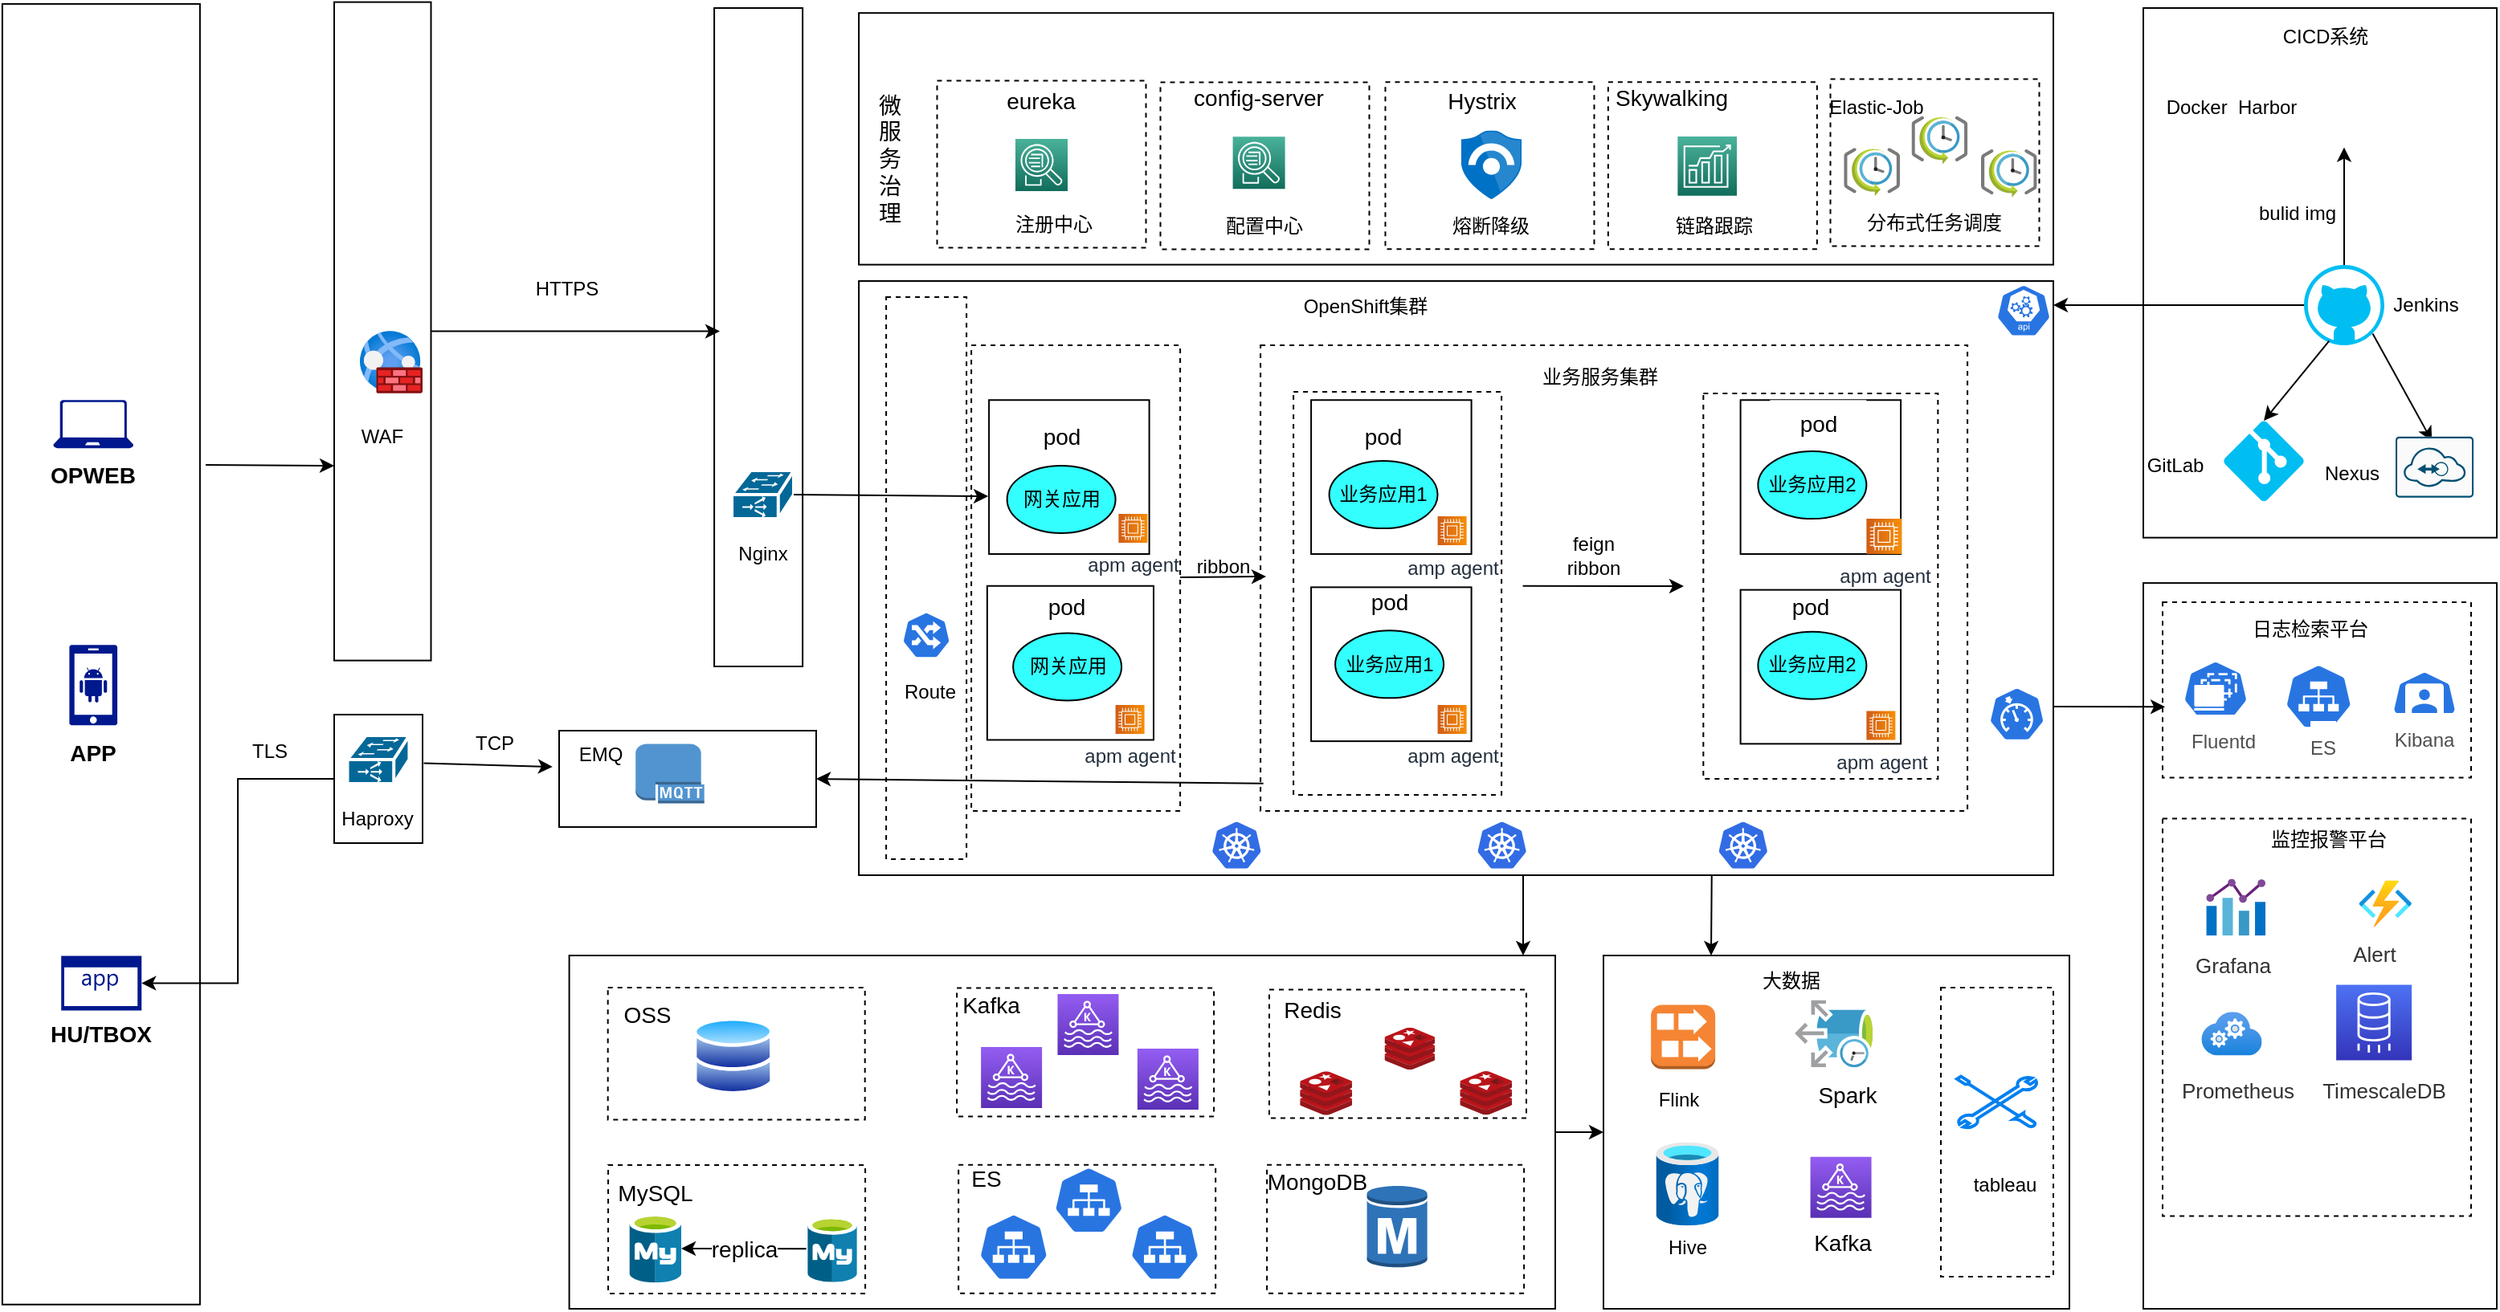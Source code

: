 <mxfile version="20.8.3" type="github">
  <diagram id="42q5yrAbg_uipcMJJwmL" name="Page-1">
    <mxGraphModel dx="2630" dy="-206" grid="1" gridSize="10" guides="1" tooltips="1" connect="1" arrows="1" fold="1" page="1" pageScale="1" pageWidth="1169" pageHeight="827" math="0" shadow="0">
      <root>
        <mxCell id="0" />
        <mxCell id="1" parent="0" />
        <mxCell id="u6FiNlCxBWFaTgEtle5j-144" value="" style="rounded=0;whiteSpace=wrap;html=1;" parent="1" vertex="1">
          <mxGeometry x="220" y="1470" width="290" height="220" as="geometry" />
        </mxCell>
        <mxCell id="Mn06M0ClU7nQXyB_iKfc-53" value="" style="rounded=0;whiteSpace=wrap;html=1;" parent="1" vertex="1">
          <mxGeometry x="-243.45" y="883.09" width="743.45" height="156.72" as="geometry" />
        </mxCell>
        <mxCell id="Mn06M0ClU7nQXyB_iKfc-51" value="" style="rounded=0;whiteSpace=wrap;html=1;dashed=1;" parent="1" vertex="1">
          <mxGeometry x="361.25" y="924.29" width="130" height="104" as="geometry" />
        </mxCell>
        <mxCell id="Mn06M0ClU7nQXyB_iKfc-49" value="" style="rounded=0;whiteSpace=wrap;html=1;dashed=1;" parent="1" vertex="1">
          <mxGeometry x="222.93" y="926.09" width="130" height="104" as="geometry" />
        </mxCell>
        <mxCell id="Mn06M0ClU7nQXyB_iKfc-48" value="" style="rounded=0;whiteSpace=wrap;html=1;dashed=1;" parent="1" vertex="1">
          <mxGeometry x="84.24" y="926.09" width="130" height="104" as="geometry" />
        </mxCell>
        <mxCell id="Mn06M0ClU7nQXyB_iKfc-47" value="" style="rounded=0;whiteSpace=wrap;html=1;dashed=1;" parent="1" vertex="1">
          <mxGeometry x="-194.75" y="925.19" width="130" height="104" as="geometry" />
        </mxCell>
        <mxCell id="Mn06M0ClU7nQXyB_iKfc-27" value="" style="rounded=0;whiteSpace=wrap;html=1;dashed=1;" parent="1" vertex="1">
          <mxGeometry x="430" y="1490" width="70" height="180" as="geometry" />
        </mxCell>
        <mxCell id="Mn06M0ClU7nQXyB_iKfc-23" value="" style="rounded=0;whiteSpace=wrap;html=1;" parent="1" vertex="1">
          <mxGeometry x="-430" y="1330" width="160" height="60" as="geometry" />
        </mxCell>
        <mxCell id="u6FiNlCxBWFaTgEtle5j-204" value="" style="rounded=0;whiteSpace=wrap;html=1;fillColor=#FFFFFF;" parent="1" vertex="1">
          <mxGeometry x="556" y="1238.06" width="220" height="451.94" as="geometry" />
        </mxCell>
        <mxCell id="u6FiNlCxBWFaTgEtle5j-233" value="" style="rounded=0;whiteSpace=wrap;html=1;shadow=0;dashed=1;fillColor=#FFFFFF;" parent="1" vertex="1">
          <mxGeometry x="568" y="1250" width="192" height="109.31" as="geometry" />
        </mxCell>
        <mxCell id="u6FiNlCxBWFaTgEtle5j-140" value="" style="rounded=0;whiteSpace=wrap;html=1;" parent="1" vertex="1">
          <mxGeometry x="-423.7" y="1470" width="613.7" height="220" as="geometry" />
        </mxCell>
        <mxCell id="u6FiNlCxBWFaTgEtle5j-33" value="" style="rounded=0;whiteSpace=wrap;html=1;fillColor=#FFFFFF;" parent="1" vertex="1">
          <mxGeometry x="-243.45" y="1050" width="743.45" height="370" as="geometry" />
        </mxCell>
        <mxCell id="u6FiNlCxBWFaTgEtle5j-97" value="" style="rounded=0;whiteSpace=wrap;html=1;dashed=1;" parent="1" vertex="1">
          <mxGeometry x="6.55" y="1090" width="440" height="290" as="geometry" />
        </mxCell>
        <mxCell id="MQpAyLM7WQvq7NCeplu3-220" value="" style="rounded=0;whiteSpace=wrap;html=1;fontSize=14;strokeColor=#000000;fillColor=#FFFFFF;dashed=1;" parent="1" vertex="1">
          <mxGeometry x="-399.46" y="1600.53" width="160" height="80" as="geometry" />
        </mxCell>
        <mxCell id="MQpAyLM7WQvq7NCeplu3-109" value="" style="rounded=0;whiteSpace=wrap;html=1;fontSize=14;strokeColor=#000000;fillColor=#FFFFFF;dashed=1;" parent="1" vertex="1">
          <mxGeometry x="11.99" y="1491.25" width="160" height="80" as="geometry" />
        </mxCell>
        <mxCell id="MQpAyLM7WQvq7NCeplu3-41" value="" style="rounded=0;whiteSpace=wrap;html=1;" parent="1" vertex="1">
          <mxGeometry x="-333.45" y="880" width="55" height="410" as="geometry" />
        </mxCell>
        <mxCell id="MQpAyLM7WQvq7NCeplu3-40" value="" style="rounded=0;whiteSpace=wrap;html=1;" parent="1" vertex="1">
          <mxGeometry x="-570" y="876.31" width="60.25" height="410" as="geometry" />
        </mxCell>
        <mxCell id="MQpAyLM7WQvq7NCeplu3-11" value="" style="rounded=0;whiteSpace=wrap;html=1;fillColor=#FFFFFF;rotation=90;strokeWidth=1;" parent="1" vertex="1">
          <mxGeometry x="-1120" y="1220.9" width="809.9" height="123" as="geometry" />
        </mxCell>
        <mxCell id="MQpAyLM7WQvq7NCeplu3-6" value="" style="sketch=0;aspect=fixed;pointerEvents=1;shadow=0;dashed=0;html=1;strokeColor=none;labelPosition=center;verticalLabelPosition=bottom;verticalAlign=top;align=center;fillColor=#00188D;shape=mxgraph.mscae.enterprise.android_phone" parent="1" vertex="1">
          <mxGeometry x="-734.89" y="1276.63" width="30" height="50" as="geometry" />
        </mxCell>
        <mxCell id="MQpAyLM7WQvq7NCeplu3-7" value="" style="sketch=0;aspect=fixed;pointerEvents=1;shadow=0;dashed=0;html=1;strokeColor=none;labelPosition=center;verticalLabelPosition=bottom;verticalAlign=top;align=center;fillColor=#00188D;shape=mxgraph.mscae.enterprise.application" parent="1" vertex="1">
          <mxGeometry x="-739.89" y="1470.2" width="50" height="34" as="geometry" />
        </mxCell>
        <mxCell id="MQpAyLM7WQvq7NCeplu3-9" value="" style="sketch=0;aspect=fixed;pointerEvents=1;shadow=0;dashed=0;html=1;strokeColor=none;labelPosition=center;verticalLabelPosition=bottom;verticalAlign=top;align=center;fillColor=#00188D;shape=mxgraph.azure.laptop" parent="1" vertex="1">
          <mxGeometry x="-744.89" y="1124.12" width="50" height="30" as="geometry" />
        </mxCell>
        <mxCell id="MQpAyLM7WQvq7NCeplu3-12" value="" style="sketch=0;aspect=fixed;html=1;points=[];align=center;image;fontSize=12;image=img/lib/mscae/Azure_Database_for_MySQL_servers.svg;" parent="1" vertex="1">
          <mxGeometry x="-386.26" y="1631.21" width="32.3" height="42.5" as="geometry" />
        </mxCell>
        <mxCell id="MQpAyLM7WQvq7NCeplu3-31" value="Nginx" style="text;html=1;strokeColor=none;fillColor=none;align=center;verticalAlign=middle;whiteSpace=wrap;rounded=0;" parent="1" vertex="1">
          <mxGeometry x="-333.23" y="1204.68" width="60" height="30" as="geometry" />
        </mxCell>
        <mxCell id="MQpAyLM7WQvq7NCeplu3-36" value="" style="aspect=fixed;html=1;points=[];align=center;image;fontSize=12;image=img/lib/azure2/networking/Web_Application_Firewall_Policies_WAF.svg;" parent="1" vertex="1">
          <mxGeometry x="-554" y="1081.0" width="39" height="39" as="geometry" />
        </mxCell>
        <mxCell id="MQpAyLM7WQvq7NCeplu3-37" value="" style="shape=mxgraph.cisco.misc.ios_slb;html=1;pointerEvents=1;dashed=0;fillColor=#036897;strokeColor=#ffffff;strokeWidth=2;verticalLabelPosition=bottom;verticalAlign=top;align=center;outlineConnect=0;" parent="1" vertex="1">
          <mxGeometry x="-322.45" y="1168.06" width="38.45" height="30" as="geometry" />
        </mxCell>
        <mxCell id="MQpAyLM7WQvq7NCeplu3-38" value="WAF" style="text;html=1;strokeColor=none;fillColor=none;align=center;verticalAlign=middle;whiteSpace=wrap;rounded=0;" parent="1" vertex="1">
          <mxGeometry x="-570" y="1132.06" width="60" height="30" as="geometry" />
        </mxCell>
        <mxCell id="MQpAyLM7WQvq7NCeplu3-62" value="" style="sketch=0;aspect=fixed;html=1;points=[];align=center;image;fontSize=12;image=img/lib/mscae/Azure_Database_for_MySQL_servers.svg;" parent="1" vertex="1">
          <mxGeometry x="-275.38" y="1632.84" width="30.78" height="40.5" as="geometry" />
        </mxCell>
        <mxCell id="MQpAyLM7WQvq7NCeplu3-91" value="Hystrix" style="text;html=1;strokeColor=none;fillColor=none;align=center;verticalAlign=middle;whiteSpace=wrap;rounded=0;fontSize=14;" parent="1" vertex="1">
          <mxGeometry x="115.79" y="933.01" width="56.5" height="10" as="geometry" />
        </mxCell>
        <mxCell id="MQpAyLM7WQvq7NCeplu3-92" value="" style="sketch=0;aspect=fixed;html=1;points=[];align=center;image;fontSize=12;image=img/lib/mscae/Azure_Sentinel.svg;strokeColor=#33FFFF;fillColor=#97D077;flipV=0;flipH=1;" parent="1" vertex="1">
          <mxGeometry x="131.39" y="956.29" width="37.73" height="42.87" as="geometry" />
        </mxCell>
        <mxCell id="MQpAyLM7WQvq7NCeplu3-111" value="" style="endArrow=classic;html=1;rounded=0;fontSize=14;exitX=-0.026;exitY=0.49;exitDx=0;exitDy=0;exitPerimeter=0;" parent="1" source="MQpAyLM7WQvq7NCeplu3-62" target="MQpAyLM7WQvq7NCeplu3-12" edge="1">
          <mxGeometry width="50" height="50" relative="1" as="geometry">
            <mxPoint x="-295.22" y="1851.34" as="sourcePoint" />
            <mxPoint x="-245.22" y="1801.34" as="targetPoint" />
          </mxGeometry>
        </mxCell>
        <mxCell id="MQpAyLM7WQvq7NCeplu3-162" value="replica" style="edgeLabel;html=1;align=center;verticalAlign=middle;resizable=0;points=[];fontSize=14;" parent="MQpAyLM7WQvq7NCeplu3-111" vertex="1" connectable="0">
          <mxGeometry x="-0.389" y="-2" relative="1" as="geometry">
            <mxPoint x="-15" y="2" as="offset" />
          </mxGeometry>
        </mxCell>
        <mxCell id="MQpAyLM7WQvq7NCeplu3-163" value="Redis" style="text;html=1;strokeColor=none;fillColor=none;align=center;verticalAlign=middle;whiteSpace=wrap;rounded=0;fontSize=14;" parent="1" vertex="1">
          <mxGeometry x="9.12" y="1489.18" width="60" height="30" as="geometry" />
        </mxCell>
        <mxCell id="MQpAyLM7WQvq7NCeplu3-166" value="&lt;b&gt;HU/TBOX&lt;/b&gt;" style="text;html=1;strokeColor=none;fillColor=none;align=center;verticalAlign=middle;whiteSpace=wrap;rounded=0;fontSize=14;" parent="1" vertex="1">
          <mxGeometry x="-745.06" y="1504.2" width="60" height="30" as="geometry" />
        </mxCell>
        <mxCell id="MQpAyLM7WQvq7NCeplu3-172" value="eureka" style="text;html=1;strokeColor=none;fillColor=none;align=center;verticalAlign=middle;whiteSpace=wrap;rounded=0;fontSize=14;" parent="1" vertex="1">
          <mxGeometry x="-159.75" y="923.01" width="60" height="30" as="geometry" />
        </mxCell>
        <mxCell id="MQpAyLM7WQvq7NCeplu3-174" value="" style="sketch=0;points=[[0,0,0],[0.25,0,0],[0.5,0,0],[0.75,0,0],[1,0,0],[0,1,0],[0.25,1,0],[0.5,1,0],[0.75,1,0],[1,1,0],[0,0.25,0],[0,0.5,0],[0,0.75,0],[1,0.25,0],[1,0.5,0],[1,0.75,0]];outlineConnect=0;fontColor=#232F3E;gradientColor=#4AB29A;gradientDirection=north;fillColor=#116D5B;strokeColor=#ffffff;dashed=0;verticalLabelPosition=bottom;verticalAlign=top;align=center;html=1;fontSize=12;fontStyle=0;aspect=fixed;shape=mxgraph.aws4.resourceIcon;resIcon=mxgraph.aws4.forecast;" parent="1" vertex="1">
          <mxGeometry x="266.18" y="960.04" width="36.83" height="36.83" as="geometry" />
        </mxCell>
        <mxCell id="MQpAyLM7WQvq7NCeplu3-183" style="edgeStyle=none;rounded=0;orthogonalLoop=1;jettySize=auto;html=1;exitX=0.5;exitY=0;exitDx=0;exitDy=0;exitPerimeter=0;fontSize=14;" parent="1" source="MQpAyLM7WQvq7NCeplu3-37" target="MQpAyLM7WQvq7NCeplu3-37" edge="1">
          <mxGeometry relative="1" as="geometry" />
        </mxCell>
        <mxCell id="MQpAyLM7WQvq7NCeplu3-206" value="Skywalking" style="text;html=1;align=center;verticalAlign=middle;whiteSpace=wrap;rounded=0;fontSize=14;" parent="1" vertex="1">
          <mxGeometry x="233.68" y="931.1" width="56.5" height="10" as="geometry" />
        </mxCell>
        <mxCell id="MQpAyLM7WQvq7NCeplu3-209" value="" style="outlineConnect=0;dashed=0;verticalLabelPosition=bottom;verticalAlign=top;align=center;html=1;shape=mxgraph.aws3.mqtt_protocol;fillColor=#5294CF;gradientColor=none;fontSize=14;strokeColor=#33FFFF;" parent="1" vertex="1">
          <mxGeometry x="-382.4" y="1338.19" width="42.75" height="37" as="geometry" />
        </mxCell>
        <mxCell id="MQpAyLM7WQvq7NCeplu3-210" value="" style="sketch=0;aspect=fixed;html=1;points=[];align=center;image;fontSize=12;image=img/lib/mscae/Cache_Redis_Product.svg;" parent="1" vertex="1">
          <mxGeometry x="31.12" y="1542.13" width="32.44" height="27.25" as="geometry" />
        </mxCell>
        <mxCell id="MQpAyLM7WQvq7NCeplu3-211" value="" style="sketch=0;points=[[0,0,0],[0.25,0,0],[0.5,0,0],[0.75,0,0],[1,0,0],[0,1,0],[0.25,1,0],[0.5,1,0],[0.75,1,0],[1,1,0],[0,0.25,0],[0,0.5,0],[0,0.75,0],[1,0.25,0],[1,0.5,0],[1,0.75,0]];outlineConnect=0;fontColor=#232F3E;gradientColor=#4AB29A;gradientDirection=north;fillColor=#116D5B;strokeColor=#ffffff;dashed=0;verticalLabelPosition=bottom;verticalAlign=top;align=center;html=1;fontSize=12;fontStyle=0;aspect=fixed;shape=mxgraph.aws4.resourceIcon;resIcon=mxgraph.aws4.application_discovery_service;" parent="1" vertex="1">
          <mxGeometry x="-146.0" y="961.47" width="32.5" height="32.5" as="geometry" />
        </mxCell>
        <mxCell id="u6FiNlCxBWFaTgEtle5j-21" value="feign&lt;br&gt;ribbon" style="text;html=1;strokeColor=none;fillColor=none;align=center;verticalAlign=middle;whiteSpace=wrap;rounded=0;" parent="1" vertex="1">
          <mxGeometry x="184.29" y="1205.75" width="60" height="30" as="geometry" />
        </mxCell>
        <mxCell id="u6FiNlCxBWFaTgEtle5j-24" value="" style="rounded=0;whiteSpace=wrap;html=1;dashed=1;" parent="1" vertex="1">
          <mxGeometry x="-173.45" y="1090" width="130" height="290" as="geometry" />
        </mxCell>
        <mxCell id="u6FiNlCxBWFaTgEtle5j-29" value="" style="rounded=0;whiteSpace=wrap;html=1;strokeColor=#000000;fillColor=#FFFFFF;" parent="1" vertex="1">
          <mxGeometry x="-163.57" y="1239.87" width="103.57" height="95.88" as="geometry" />
        </mxCell>
        <mxCell id="u6FiNlCxBWFaTgEtle5j-30" value="网关应用" style="ellipse;whiteSpace=wrap;html=1;fillColor=#33FFFF;" parent="1" vertex="1">
          <mxGeometry x="-147.45" y="1269.25" width="67.5" height="42" as="geometry" />
        </mxCell>
        <mxCell id="u6FiNlCxBWFaTgEtle5j-31" value="&lt;font style=&quot;font-size: 14px&quot;&gt;pod&lt;/font&gt;" style="text;html=1;strokeColor=none;fillColor=none;align=center;verticalAlign=middle;whiteSpace=wrap;rounded=0;" parent="1" vertex="1">
          <mxGeometry x="-143.7" y="1238" width="60" height="30" as="geometry" />
        </mxCell>
        <mxCell id="u6FiNlCxBWFaTgEtle5j-32" value="apm agent" style="sketch=0;points=[[0,0,0],[0.25,0,0],[0.5,0,0],[0.75,0,0],[1,0,0],[0,1,0],[0.25,1,0],[0.5,1,0],[0.75,1,0],[1,1,0],[0,0.25,0],[0,0.5,0],[0,0.75,0],[1,0.25,0],[1,0.5,0],[1,0.75,0]];outlineConnect=0;fontColor=#232F3E;gradientColor=#F78E04;gradientDirection=north;fillColor=#D05C17;strokeColor=#ffffff;dashed=0;verticalLabelPosition=bottom;verticalAlign=top;align=center;html=1;fontSize=12;fontStyle=0;aspect=fixed;shape=mxgraph.aws4.resourceIcon;resIcon=mxgraph.aws4.compute;direction=south;" parent="1" vertex="1">
          <mxGeometry x="-83.7" y="1314.06" width="18" height="18" as="geometry" />
        </mxCell>
        <mxCell id="u6FiNlCxBWFaTgEtle5j-34" value="" style="rounded=0;whiteSpace=wrap;html=1;strokeColor=#000000;fillColor=#FFFFFF;" parent="1" vertex="1">
          <mxGeometry x="-162.45" y="1124.12" width="99.75" height="95.88" as="geometry" />
        </mxCell>
        <mxCell id="u6FiNlCxBWFaTgEtle5j-35" value="网关应用" style="ellipse;whiteSpace=wrap;html=1;fillColor=#33FFFF;" parent="1" vertex="1">
          <mxGeometry x="-151.2" y="1165" width="67.5" height="42" as="geometry" />
        </mxCell>
        <mxCell id="u6FiNlCxBWFaTgEtle5j-36" value="&lt;font style=&quot;font-size: 14px&quot;&gt;pod&lt;/font&gt;" style="text;html=1;strokeColor=none;fillColor=none;align=center;verticalAlign=middle;whiteSpace=wrap;rounded=0;" parent="1" vertex="1">
          <mxGeometry x="-147.45" y="1132.06" width="60" height="30" as="geometry" />
        </mxCell>
        <mxCell id="u6FiNlCxBWFaTgEtle5j-37" value="" style="rounded=0;whiteSpace=wrap;html=1;dashed=1;" parent="1" vertex="1">
          <mxGeometry x="27.05" y="1119.06" width="129.5" height="250.94" as="geometry" />
        </mxCell>
        <mxCell id="u6FiNlCxBWFaTgEtle5j-38" value="" style="rounded=0;whiteSpace=wrap;html=1;strokeColor=#000000;fillColor=#FFFFFF;" parent="1" vertex="1">
          <mxGeometry x="38.05" y="1240.68" width="99.75" height="95.88" as="geometry" />
        </mxCell>
        <mxCell id="u6FiNlCxBWFaTgEtle5j-39" value="业务应用1" style="ellipse;whiteSpace=wrap;html=1;fillColor=#33FFFF;" parent="1" vertex="1">
          <mxGeometry x="53.05" y="1267.68" width="67.5" height="42" as="geometry" />
        </mxCell>
        <mxCell id="u6FiNlCxBWFaTgEtle5j-40" value="&lt;font style=&quot;font-size: 14px&quot;&gt;pod&lt;/font&gt;" style="text;html=1;strokeColor=none;fillColor=none;align=center;verticalAlign=middle;whiteSpace=wrap;rounded=0;" parent="1" vertex="1">
          <mxGeometry x="56.8" y="1234.68" width="60" height="30" as="geometry" />
        </mxCell>
        <mxCell id="u6FiNlCxBWFaTgEtle5j-41" value="" style="rounded=0;whiteSpace=wrap;html=1;strokeColor=#000000;fillColor=#FFFFFF;" parent="1" vertex="1">
          <mxGeometry x="38.05" y="1124.12" width="99.75" height="95.88" as="geometry" />
        </mxCell>
        <mxCell id="u6FiNlCxBWFaTgEtle5j-42" value="业务应用1" style="ellipse;whiteSpace=wrap;html=1;fillColor=#33FFFF;" parent="1" vertex="1">
          <mxGeometry x="49.3" y="1162.06" width="67.5" height="42" as="geometry" />
        </mxCell>
        <mxCell id="u6FiNlCxBWFaTgEtle5j-43" value="" style="rounded=0;whiteSpace=wrap;html=1;dashed=1;" parent="1" vertex="1">
          <mxGeometry x="282.17" y="1120" width="146" height="240" as="geometry" />
        </mxCell>
        <mxCell id="u6FiNlCxBWFaTgEtle5j-44" value="" style="rounded=0;whiteSpace=wrap;html=1;strokeColor=#000000;fillColor=#FFFFFF;" parent="1" vertex="1">
          <mxGeometry x="305.3" y="1242.31" width="99.75" height="95.88" as="geometry" />
        </mxCell>
        <mxCell id="u6FiNlCxBWFaTgEtle5j-45" value="业务应用2" style="ellipse;whiteSpace=wrap;html=1;fillColor=#33FFFF;" parent="1" vertex="1">
          <mxGeometry x="316.19" y="1268.37" width="67.5" height="42" as="geometry" />
        </mxCell>
        <mxCell id="u6FiNlCxBWFaTgEtle5j-46" value="&lt;font style=&quot;font-size: 14px&quot;&gt;pod&lt;/font&gt;" style="text;html=1;strokeColor=none;fillColor=none;align=center;verticalAlign=middle;whiteSpace=wrap;rounded=0;" parent="1" vertex="1">
          <mxGeometry x="319.3" y="1238.06" width="60" height="30" as="geometry" />
        </mxCell>
        <mxCell id="u6FiNlCxBWFaTgEtle5j-47" value="" style="rounded=0;whiteSpace=wrap;html=1;strokeColor=#000000;fillColor=#FFFFFF;" parent="1" vertex="1">
          <mxGeometry x="305.3" y="1124.12" width="99.75" height="95.88" as="geometry" />
        </mxCell>
        <mxCell id="u6FiNlCxBWFaTgEtle5j-48" value="业务应用2" style="ellipse;whiteSpace=wrap;html=1;fillColor=#33FFFF;" parent="1" vertex="1">
          <mxGeometry x="316.19" y="1156.06" width="67.5" height="42" as="geometry" />
        </mxCell>
        <mxCell id="u6FiNlCxBWFaTgEtle5j-49" value="&lt;font style=&quot;font-size: 14px&quot;&gt;pod&lt;/font&gt;" style="text;html=1;strokeColor=none;fillColor=#FFFFFF;align=center;verticalAlign=middle;whiteSpace=wrap;rounded=0;" parent="1" vertex="1">
          <mxGeometry x="323.69" y="1124.12" width="60" height="30" as="geometry" />
        </mxCell>
        <mxCell id="u6FiNlCxBWFaTgEtle5j-51" value="&lt;font style=&quot;font-size: 14px&quot;&gt;pod&lt;/font&gt;" style="text;html=1;strokeColor=none;fillColor=none;align=center;verticalAlign=middle;whiteSpace=wrap;rounded=0;" parent="1" vertex="1">
          <mxGeometry x="53.05" y="1132.06" width="60" height="30" as="geometry" />
        </mxCell>
        <mxCell id="u6FiNlCxBWFaTgEtle5j-56" value="" style="endArrow=classic;html=1;rounded=0;entryX=1;entryY=0.75;entryDx=0;entryDy=0;" parent="1" source="u6FiNlCxBWFaTgEtle5j-24" target="u6FiNlCxBWFaTgEtle5j-57" edge="1">
          <mxGeometry width="50" height="50" relative="1" as="geometry">
            <mxPoint x="66.55" y="1289.06" as="sourcePoint" />
            <mxPoint x="20" y="1240" as="targetPoint" />
          </mxGeometry>
        </mxCell>
        <mxCell id="u6FiNlCxBWFaTgEtle5j-57" value="ribbon" style="text;html=1;strokeColor=none;fillColor=none;align=center;verticalAlign=middle;whiteSpace=wrap;rounded=0;" parent="1" vertex="1">
          <mxGeometry x="-43.45" y="1216" width="53.45" height="24" as="geometry" />
        </mxCell>
        <mxCell id="u6FiNlCxBWFaTgEtle5j-59" value="注册中心" style="text;html=1;strokeColor=none;fillColor=none;align=center;verticalAlign=middle;whiteSpace=wrap;rounded=0;" parent="1" vertex="1">
          <mxGeometry x="-193.6" y="1005.05" width="144" height="20" as="geometry" />
        </mxCell>
        <mxCell id="u6FiNlCxBWFaTgEtle5j-65" value="" style="sketch=0;aspect=fixed;html=1;points=[];align=center;image;fontSize=12;image=img/lib/mscae/SchedulerJobCollection.svg;" parent="1" vertex="1">
          <mxGeometry x="411.75" y="947.35" width="34.88" height="30" as="geometry" />
        </mxCell>
        <mxCell id="u6FiNlCxBWFaTgEtle5j-67" value="Elastic-Job" style="text;html=1;strokeColor=none;fillColor=none;align=center;verticalAlign=middle;whiteSpace=wrap;rounded=0;" parent="1" vertex="1">
          <mxGeometry x="352.93" y="926.57" width="74" height="30" as="geometry" />
        </mxCell>
        <mxCell id="u6FiNlCxBWFaTgEtle5j-68" value="" style="sketch=0;aspect=fixed;html=1;points=[];align=center;image;fontSize=12;image=img/lib/mscae/SchedulerJobCollection.svg;" parent="1" vertex="1">
          <mxGeometry x="455.0" y="968.01" width="34.81" height="29.94" as="geometry" />
        </mxCell>
        <mxCell id="u6FiNlCxBWFaTgEtle5j-69" value="" style="sketch=0;aspect=fixed;html=1;points=[];align=center;image;fontSize=12;image=img/lib/mscae/SchedulerJobCollection.svg;" parent="1" vertex="1">
          <mxGeometry x="369.63" y="967.09" width="34.88" height="30" as="geometry" />
        </mxCell>
        <mxCell id="u6FiNlCxBWFaTgEtle5j-79" value="" style="rounded=0;whiteSpace=wrap;html=1;fillColor=#FFFFFF;dashed=1;" parent="1" vertex="1">
          <mxGeometry x="-226.45" y="1060" width="50" height="350" as="geometry" />
        </mxCell>
        <mxCell id="u6FiNlCxBWFaTgEtle5j-92" value="apm agent" style="sketch=0;points=[[0,0,0],[0.25,0,0],[0.5,0,0],[0.75,0,0],[1,0,0],[0,1,0],[0.25,1,0],[0.5,1,0],[0.75,1,0],[1,1,0],[0,0.25,0],[0,0.5,0],[0,0.75,0],[1,0.25,0],[1,0.5,0],[1,0.75,0]];outlineConnect=0;fontColor=#232F3E;gradientColor=#F78E04;gradientDirection=north;fillColor=#D05C17;strokeColor=#ffffff;dashed=0;verticalLabelPosition=bottom;verticalAlign=top;align=center;html=1;fontSize=12;fontStyle=0;aspect=fixed;shape=mxgraph.aws4.resourceIcon;resIcon=mxgraph.aws4.compute;direction=south;" parent="1" vertex="1">
          <mxGeometry x="-81.82" y="1195" width="18" height="18" as="geometry" />
        </mxCell>
        <mxCell id="u6FiNlCxBWFaTgEtle5j-93" value="amp agent" style="sketch=0;points=[[0,0,0],[0.25,0,0],[0.5,0,0],[0.75,0,0],[1,0,0],[0,1,0],[0.25,1,0],[0.5,1,0],[0.75,1,0],[1,1,0],[0,0.25,0],[0,0.5,0],[0,0.75,0],[1,0.25,0],[1,0.5,0],[1,0.75,0]];outlineConnect=0;fontColor=#232F3E;gradientColor=#F78E04;gradientDirection=north;fillColor=#D05C17;strokeColor=#ffffff;dashed=0;verticalLabelPosition=bottom;verticalAlign=top;align=center;html=1;fontSize=12;fontStyle=0;aspect=fixed;shape=mxgraph.aws4.resourceIcon;resIcon=mxgraph.aws4.compute;direction=south;" parent="1" vertex="1">
          <mxGeometry x="116.8" y="1196.5" width="18" height="18" as="geometry" />
        </mxCell>
        <mxCell id="u6FiNlCxBWFaTgEtle5j-94" value="apm agent" style="sketch=0;points=[[0,0,0],[0.25,0,0],[0.5,0,0],[0.75,0,0],[1,0,0],[0,1,0],[0.25,1,0],[0.5,1,0],[0.75,1,0],[1,1,0],[0,0.25,0],[0,0.5,0],[0,0.75,0],[1,0.25,0],[1,0.5,0],[1,0.75,0]];outlineConnect=0;fontColor=#232F3E;gradientColor=#F78E04;gradientDirection=north;fillColor=#D05C17;strokeColor=#ffffff;dashed=0;verticalLabelPosition=bottom;verticalAlign=top;align=center;html=1;fontSize=12;fontStyle=0;aspect=fixed;shape=mxgraph.aws4.resourceIcon;resIcon=mxgraph.aws4.compute;direction=south;" parent="1" vertex="1">
          <mxGeometry x="116.8" y="1314.06" width="18" height="18" as="geometry" />
        </mxCell>
        <mxCell id="u6FiNlCxBWFaTgEtle5j-95" value="apm agent" style="sketch=0;points=[[0,0,0],[0.25,0,0],[0.5,0,0],[0.75,0,0],[1,0,0],[0,1,0],[0.25,1,0],[0.5,1,0],[0.75,1,0],[1,1,0],[0,0.25,0],[0,0.5,0],[0,0.75,0],[1,0.25,0],[1,0.5,0],[1,0.75,0]];outlineConnect=0;fontColor=#232F3E;gradientColor=#F78E04;gradientDirection=north;fillColor=#D05C17;strokeColor=#ffffff;dashed=0;verticalLabelPosition=bottom;verticalAlign=top;align=center;html=1;fontSize=12;fontStyle=0;aspect=fixed;shape=mxgraph.aws4.resourceIcon;resIcon=mxgraph.aws4.compute;direction=south;" parent="1" vertex="1">
          <mxGeometry x="383.69" y="1198.06" width="21.94" height="21.94" as="geometry" />
        </mxCell>
        <mxCell id="u6FiNlCxBWFaTgEtle5j-96" value="apm agent" style="sketch=0;points=[[0,0,0],[0.25,0,0],[0.5,0,0],[0.75,0,0],[1,0,0],[0,1,0],[0.25,1,0],[0.5,1,0],[0.75,1,0],[1,1,0],[0,0.25,0],[0,0.5,0],[0,0.75,0],[1,0.25,0],[1,0.5,0],[1,0.75,0]];outlineConnect=0;fontColor=#232F3E;gradientColor=#F78E04;gradientDirection=north;fillColor=#D05C17;strokeColor=#ffffff;dashed=0;verticalLabelPosition=bottom;verticalAlign=top;align=center;html=1;fontSize=12;fontStyle=0;aspect=fixed;shape=mxgraph.aws4.resourceIcon;resIcon=mxgraph.aws4.compute;direction=south;" parent="1" vertex="1">
          <mxGeometry x="383.69" y="1317.75" width="18" height="18" as="geometry" />
        </mxCell>
        <mxCell id="u6FiNlCxBWFaTgEtle5j-98" value="业务服务集群" style="text;html=1;strokeColor=none;fillColor=none;align=center;verticalAlign=middle;whiteSpace=wrap;rounded=0;" parent="1" vertex="1">
          <mxGeometry x="168.54" y="1101.06" width="98" height="18" as="geometry" />
        </mxCell>
        <mxCell id="u6FiNlCxBWFaTgEtle5j-108" value="" style="sketch=0;aspect=fixed;html=1;points=[];align=center;image;fontSize=12;image=img/lib/mscae/Cache_Redis_Product.svg;" parent="1" vertex="1">
          <mxGeometry x="83.76" y="1514.83" width="31.31" height="26.3" as="geometry" />
        </mxCell>
        <mxCell id="u6FiNlCxBWFaTgEtle5j-109" value="" style="sketch=0;aspect=fixed;html=1;points=[];align=center;image;fontSize=12;image=img/lib/mscae/Cache_Redis_Product.svg;" parent="1" vertex="1">
          <mxGeometry x="130.68" y="1542" width="32.44" height="27.25" as="geometry" />
        </mxCell>
        <mxCell id="u6FiNlCxBWFaTgEtle5j-112" value="" style="rounded=0;whiteSpace=wrap;html=1;fontSize=14;strokeColor=#000000;fillColor=#FFFFFF;dashed=1;" parent="1" vertex="1">
          <mxGeometry x="-181.42" y="1600.34" width="160" height="80" as="geometry" />
        </mxCell>
        <mxCell id="u6FiNlCxBWFaTgEtle5j-114" value="MySQL" style="text;html=1;strokeColor=none;fillColor=none;align=center;verticalAlign=middle;whiteSpace=wrap;rounded=0;fontSize=14;" parent="1" vertex="1">
          <mxGeometry x="-399.65" y="1602.84" width="60" height="30" as="geometry" />
        </mxCell>
        <mxCell id="u6FiNlCxBWFaTgEtle5j-117" value="ES" style="text;html=1;strokeColor=none;fillColor=none;align=center;verticalAlign=middle;whiteSpace=wrap;rounded=0;fontSize=14;" parent="1" vertex="1">
          <mxGeometry x="-183.53" y="1598.53" width="40.26" height="21.81" as="geometry" />
        </mxCell>
        <mxCell id="u6FiNlCxBWFaTgEtle5j-119" value="OpenShift集群" style="text;html=1;strokeColor=none;fillColor=none;align=center;verticalAlign=middle;whiteSpace=wrap;rounded=0;" parent="1" vertex="1">
          <mxGeometry x="22.55" y="1056.5" width="98" height="18" as="geometry" />
        </mxCell>
        <mxCell id="u6FiNlCxBWFaTgEtle5j-123" value="熔断降级" style="text;html=1;strokeColor=none;fillColor=none;align=center;verticalAlign=middle;whiteSpace=wrap;rounded=0;" parent="1" vertex="1">
          <mxGeometry x="77.63" y="1005.95" width="144" height="20" as="geometry" />
        </mxCell>
        <mxCell id="u6FiNlCxBWFaTgEtle5j-131" value="链路跟踪" style="text;html=1;strokeColor=none;fillColor=none;align=center;verticalAlign=middle;whiteSpace=wrap;rounded=0;" parent="1" vertex="1">
          <mxGeometry x="217.45" y="1005.95" width="144" height="20" as="geometry" />
        </mxCell>
        <mxCell id="u6FiNlCxBWFaTgEtle5j-133" value="分布式任务调度" style="text;html=1;strokeColor=none;fillColor=none;align=center;verticalAlign=middle;whiteSpace=wrap;rounded=0;" parent="1" vertex="1">
          <mxGeometry x="354.47" y="999.95" width="144" height="28" as="geometry" />
        </mxCell>
        <mxCell id="u6FiNlCxBWFaTgEtle5j-148" value="" style="rounded=0;whiteSpace=wrap;html=1;fontSize=14;strokeColor=#000000;fillColor=#FFFFFF;strokeWidth=1;dashed=1;" parent="1" vertex="1">
          <mxGeometry x="-182.45" y="1490.22" width="160" height="80" as="geometry" />
        </mxCell>
        <mxCell id="u6FiNlCxBWFaTgEtle5j-147" value="" style="sketch=0;points=[[0,0,0],[0.25,0,0],[0.5,0,0],[0.75,0,0],[1,0,0],[0,1,0],[0.25,1,0],[0.5,1,0],[0.75,1,0],[1,1,0],[0,0.25,0],[0,0.5,0],[0,0.75,0],[1,0.25,0],[1,0.5,0],[1,0.75,0]];outlineConnect=0;fontColor=#232F3E;gradientColor=#945DF2;gradientDirection=north;fillColor=#5A30B5;strokeColor=#ffffff;dashed=0;verticalLabelPosition=bottom;verticalAlign=top;align=center;html=1;fontSize=12;fontStyle=0;aspect=fixed;shape=mxgraph.aws4.resourceIcon;resIcon=mxgraph.aws4.managed_streaming_for_kafka;" parent="1" vertex="1">
          <mxGeometry x="-119.76" y="1494.0" width="38" height="38" as="geometry" />
        </mxCell>
        <mxCell id="u6FiNlCxBWFaTgEtle5j-149" value="" style="sketch=0;points=[[0,0,0],[0.25,0,0],[0.5,0,0],[0.75,0,0],[1,0,0],[0,1,0],[0.25,1,0],[0.5,1,0],[0.75,1,0],[1,1,0],[0,0.25,0],[0,0.5,0],[0,0.75,0],[1,0.25,0],[1,0.5,0],[1,0.75,0]];outlineConnect=0;fontColor=#232F3E;gradientColor=#945DF2;gradientDirection=north;fillColor=#5A30B5;strokeColor=#ffffff;dashed=0;verticalLabelPosition=bottom;verticalAlign=top;align=center;html=1;fontSize=12;fontStyle=0;aspect=fixed;shape=mxgraph.aws4.resourceIcon;resIcon=mxgraph.aws4.managed_streaming_for_kafka;" parent="1" vertex="1">
          <mxGeometry x="-167.43" y="1527.0" width="38" height="38" as="geometry" />
        </mxCell>
        <mxCell id="u6FiNlCxBWFaTgEtle5j-150" value="" style="sketch=0;points=[[0,0,0],[0.25,0,0],[0.5,0,0],[0.75,0,0],[1,0,0],[0,1,0],[0.25,1,0],[0.5,1,0],[0.75,1,0],[1,1,0],[0,0.25,0],[0,0.5,0],[0,0.75,0],[1,0.25,0],[1,0.5,0],[1,0.75,0]];outlineConnect=0;fontColor=#232F3E;gradientColor=#945DF2;gradientDirection=north;fillColor=#5A30B5;strokeColor=#ffffff;dashed=0;verticalLabelPosition=bottom;verticalAlign=top;align=center;html=1;fontSize=12;fontStyle=0;aspect=fixed;shape=mxgraph.aws4.resourceIcon;resIcon=mxgraph.aws4.managed_streaming_for_kafka;" parent="1" vertex="1">
          <mxGeometry x="-70.06" y="1528.0" width="38" height="38" as="geometry" />
        </mxCell>
        <mxCell id="u6FiNlCxBWFaTgEtle5j-156" value="Kafka" style="text;html=1;strokeColor=none;fillColor=none;align=center;verticalAlign=middle;whiteSpace=wrap;rounded=0;fontSize=14;" parent="1" vertex="1">
          <mxGeometry x="-181.21" y="1490.0" width="40.26" height="21.81" as="geometry" />
        </mxCell>
        <mxCell id="u6FiNlCxBWFaTgEtle5j-163" value="" style="outlineConnect=0;dashed=0;verticalLabelPosition=bottom;verticalAlign=top;align=center;html=1;shape=mxgraph.aws3.kinesis_streams;fillColor=#F58534;gradientColor=none;" parent="1" vertex="1">
          <mxGeometry x="249.57" y="1500.81" width="40" height="40" as="geometry" />
        </mxCell>
        <mxCell id="u6FiNlCxBWFaTgEtle5j-193" value="Hive" style="aspect=fixed;html=1;points=[];align=center;image;fontSize=12;image=img/lib/azure2/databases/Azure_Database_PostgreSQL_Server.svg;" parent="1" vertex="1">
          <mxGeometry x="252.75" y="1586.28" width="39" height="52" as="geometry" />
        </mxCell>
        <mxCell id="u6FiNlCxBWFaTgEtle5j-203" value="" style="rounded=0;whiteSpace=wrap;html=1;fillColor=#FFFFFF;" parent="1" vertex="1">
          <mxGeometry x="556" y="880" width="220" height="329.81" as="geometry" />
        </mxCell>
        <mxCell id="u6FiNlCxBWFaTgEtle5j-205" value="" style="verticalLabelPosition=bottom;html=1;verticalAlign=top;align=center;strokeColor=none;fillColor=#00BEF2;shape=mxgraph.azure.git_repository;" parent="1" vertex="1">
          <mxGeometry x="606" y="1137.06" width="50" height="50" as="geometry" />
        </mxCell>
        <mxCell id="u6FiNlCxBWFaTgEtle5j-211" value="" style="edgeStyle=orthogonalEdgeStyle;rounded=0;orthogonalLoop=1;jettySize=auto;html=1;" parent="1" source="u6FiNlCxBWFaTgEtle5j-206" edge="1">
          <mxGeometry relative="1" as="geometry">
            <mxPoint x="681" y="966.81" as="targetPoint" />
          </mxGeometry>
        </mxCell>
        <mxCell id="u6FiNlCxBWFaTgEtle5j-206" value="" style="verticalLabelPosition=bottom;html=1;verticalAlign=top;align=center;strokeColor=none;fillColor=#00BEF2;shape=mxgraph.azure.github_code;pointerEvents=1;" parent="1" vertex="1">
          <mxGeometry x="656" y="1040" width="50" height="50" as="geometry" />
        </mxCell>
        <mxCell id="u6FiNlCxBWFaTgEtle5j-208" value="" style="sketch=0;html=1;dashed=0;whitespace=wrap;fillColor=#2875E2;strokeColor=#ffffff;points=[[0.005,0.63,0],[0.1,0.2,0],[0.9,0.2,0],[0.5,0,0],[0.995,0.63,0],[0.72,0.99,0],[0.5,1,0],[0.28,0.99,0]];shape=mxgraph.kubernetes.icon;prIcon=api" parent="1" vertex="1">
          <mxGeometry x="464.62" y="1046.88" width="33.85" height="43.12" as="geometry" />
        </mxCell>
        <mxCell id="u6FiNlCxBWFaTgEtle5j-212" value="" style="shape=image;html=1;verticalAlign=top;verticalLabelPosition=bottom;labelBackgroundColor=#ffffff;imageAspect=0;aspect=fixed;image=https://cdn1.iconfinder.com/data/icons/unicons-line-vol-3/24/docker-128.png" parent="1" vertex="1">
          <mxGeometry x="649" y="906.72" width="64" height="64" as="geometry" />
        </mxCell>
        <mxCell id="u6FiNlCxBWFaTgEtle5j-215" value="Docker&amp;nbsp; Harbor" style="text;html=1;strokeColor=none;fillColor=none;align=center;verticalAlign=middle;whiteSpace=wrap;rounded=0;" parent="1" vertex="1">
          <mxGeometry x="561" y="928.28" width="100" height="28" as="geometry" />
        </mxCell>
        <mxCell id="u6FiNlCxBWFaTgEtle5j-216" value="Jenkins" style="text;html=1;strokeColor=none;fillColor=none;align=center;verticalAlign=middle;whiteSpace=wrap;rounded=0;" parent="1" vertex="1">
          <mxGeometry x="701.56" y="1050" width="60" height="30" as="geometry" />
        </mxCell>
        <mxCell id="u6FiNlCxBWFaTgEtle5j-217" value="GitLab" style="text;html=1;strokeColor=none;fillColor=none;align=center;verticalAlign=middle;whiteSpace=wrap;rounded=0;" parent="1" vertex="1">
          <mxGeometry x="546" y="1150" width="60" height="30" as="geometry" />
        </mxCell>
        <mxCell id="u6FiNlCxBWFaTgEtle5j-221" value="" style="endArrow=classic;html=1;rounded=0;exitX=0.855;exitY=0.855;exitDx=0;exitDy=0;exitPerimeter=0;entryX=0.193;entryY=0.143;entryDx=0;entryDy=0;entryPerimeter=0;" parent="1" source="u6FiNlCxBWFaTgEtle5j-206" edge="1">
          <mxGeometry width="50" height="50" relative="1" as="geometry">
            <mxPoint x="696" y="1103.81" as="sourcePoint" />
            <mxPoint x="735.65" y="1149.637" as="targetPoint" />
          </mxGeometry>
        </mxCell>
        <mxCell id="u6FiNlCxBWFaTgEtle5j-222" value="" style="sketch=0;points=[[0.015,0.015,0],[0.985,0.015,0],[0.985,0.985,0],[0.015,0.985,0],[0.25,0,0],[0.5,0,0],[0.75,0,0],[1,0.25,0],[1,0.5,0],[1,0.75,0],[0.75,1,0],[0.5,1,0],[0.25,1,0],[0,0.75,0],[0,0.5,0],[0,0.25,0]];verticalLabelPosition=bottom;html=1;verticalAlign=top;aspect=fixed;align=center;pointerEvents=1;shape=mxgraph.cisco19.rect;prIcon=nexus_1010;fillColor=#FAFAFA;strokeColor=#005073;" parent="1" vertex="1">
          <mxGeometry x="713" y="1146.9" width="48.56" height="37.94" as="geometry" />
        </mxCell>
        <mxCell id="u6FiNlCxBWFaTgEtle5j-223" value="Nexus" style="text;html=1;strokeColor=none;fillColor=none;align=center;verticalAlign=middle;whiteSpace=wrap;rounded=0;" parent="1" vertex="1">
          <mxGeometry x="656" y="1154.84" width="60" height="30" as="geometry" />
        </mxCell>
        <mxCell id="u6FiNlCxBWFaTgEtle5j-225" value="" style="sketch=0;html=1;dashed=0;whitespace=wrap;fillColor=#2875E2;strokeColor=#ffffff;points=[[0.005,0.63,0],[0.1,0.2,0],[0.9,0.2,0],[0.5,0,0],[0.995,0.63,0],[0.72,0.99,0],[0.5,1,0],[0.28,0.99,0]];shape=mxgraph.kubernetes.icon;prIcon=user" parent="1" vertex="1">
          <mxGeometry x="711.0" y="1291.31" width="40" height="41.63" as="geometry" />
        </mxCell>
        <mxCell id="u6FiNlCxBWFaTgEtle5j-226" value="" style="sketch=0;html=1;dashed=0;whitespace=wrap;fillColor=#2875E2;strokeColor=#ffffff;points=[[0.005,0.63,0],[0.1,0.2,0],[0.9,0.2,0],[0.5,0,0],[0.995,0.63,0],[0.72,0.99,0],[0.5,1,0],[0.28,0.99,0]];shape=mxgraph.kubernetes.icon;prIcon=ds" parent="1" vertex="1">
          <mxGeometry x="576.0" y="1286.31" width="50" height="39" as="geometry" />
        </mxCell>
        <mxCell id="u6FiNlCxBWFaTgEtle5j-229" value="" style="sketch=0;html=1;dashed=0;whitespace=wrap;fillColor=#2875E2;strokeColor=#ffffff;points=[[0.005,0.63,0],[0.1,0.2,0],[0.9,0.2,0],[0.5,0,0],[0.995,0.63,0],[0.72,0.99,0],[0.5,1,0],[0.28,0.99,0]];shape=mxgraph.kubernetes.icon;prIcon=svc" parent="1" vertex="1">
          <mxGeometry x="-74.7" y="1630.66" width="43.5" height="41.81" as="geometry" />
        </mxCell>
        <mxCell id="u6FiNlCxBWFaTgEtle5j-230" value="" style="sketch=0;html=1;dashed=0;whitespace=wrap;fillColor=#2875E2;strokeColor=#ffffff;points=[[0.005,0.63,0],[0.1,0.2,0],[0.9,0.2,0],[0.5,0,0],[0.995,0.63,0],[0.72,0.99,0],[0.5,1,0],[0.28,0.99,0]];shape=mxgraph.kubernetes.icon;prIcon=svc" parent="1" vertex="1">
          <mxGeometry x="-168.83" y="1630.66" width="43.5" height="41.81" as="geometry" />
        </mxCell>
        <mxCell id="u6FiNlCxBWFaTgEtle5j-231" value="" style="sketch=0;html=1;dashed=0;whitespace=wrap;fillColor=#2875E2;strokeColor=#ffffff;points=[[0.005,0.63,0],[0.1,0.2,0],[0.9,0.2,0],[0.5,0,0],[0.995,0.63,0],[0.72,0.99,0],[0.5,1,0],[0.28,0.99,0]];shape=mxgraph.kubernetes.icon;prIcon=svc" parent="1" vertex="1">
          <mxGeometry x="-122.08" y="1601.47" width="43.5" height="41.81" as="geometry" />
        </mxCell>
        <mxCell id="u6FiNlCxBWFaTgEtle5j-232" value="" style="sketch=0;html=1;dashed=0;whitespace=wrap;fillColor=#2875E2;strokeColor=#ffffff;points=[[0.005,0.63,0],[0.1,0.2,0],[0.9,0.2,0],[0.5,0,0],[0.995,0.63,0],[0.72,0.99,0],[0.5,1,0],[0.28,0.99,0]];shape=mxgraph.kubernetes.icon;prIcon=svc" parent="1" vertex="1">
          <mxGeometry x="644.25" y="1287.4" width="41.75" height="42.6" as="geometry" />
        </mxCell>
        <mxCell id="u6FiNlCxBWFaTgEtle5j-234" value="&lt;h2 style=&quot;box-sizing: border-box ; outline: 0px ; margin: 8px 0px 16px ; padding: 0px ; font-family: &amp;#34;pingfang sc&amp;#34; , &amp;#34;microsoft yahei&amp;#34; , &amp;#34;simhei&amp;#34; , &amp;#34;arial&amp;#34; , &amp;#34;simsun&amp;#34; ; color: rgb(79 , 79 , 79) ; line-height: 30px ; overflow-wrap: break-word ; background-color: rgb(255 , 255 , 255)&quot;&gt;&lt;span style=&quot;font-weight: normal&quot;&gt;&lt;font style=&quot;font-size: 12px&quot;&gt;Fluentd&lt;/font&gt;&lt;/span&gt;&lt;/h2&gt;" style="text;html=1;strokeColor=none;fillColor=none;align=center;verticalAlign=middle;whiteSpace=wrap;rounded=0;" parent="1" vertex="1">
          <mxGeometry x="576.0" y="1329.31" width="60" height="20" as="geometry" />
        </mxCell>
        <mxCell id="u6FiNlCxBWFaTgEtle5j-235" value="&lt;h2 style=&quot;box-sizing: border-box ; outline: 0px ; margin: 8px 0px 16px ; padding: 0px ; font-family: &amp;#34;pingfang sc&amp;#34; , &amp;#34;microsoft yahei&amp;#34; , &amp;#34;simhei&amp;#34; , &amp;#34;arial&amp;#34; , &amp;#34;simsun&amp;#34; ; color: rgb(79 , 79 , 79) ; line-height: 30px ; overflow-wrap: break-word ; background-color: rgb(255 , 255 , 255)&quot;&gt;&lt;span style=&quot;font-weight: normal&quot;&gt;&lt;font style=&quot;font-size: 12px&quot;&gt;ES&lt;/font&gt;&lt;/span&gt;&lt;/h2&gt;" style="text;html=1;strokeColor=none;fillColor=none;align=center;verticalAlign=middle;whiteSpace=wrap;rounded=0;" parent="1" vertex="1">
          <mxGeometry x="638.0" y="1332.94" width="60" height="20" as="geometry" />
        </mxCell>
        <mxCell id="u6FiNlCxBWFaTgEtle5j-236" value="&lt;h2 style=&quot;box-sizing: border-box ; outline: 0px ; margin: 8px 0px 16px ; padding: 0px ; font-family: &amp;#34;pingfang sc&amp;#34; , &amp;#34;microsoft yahei&amp;#34; , &amp;#34;simhei&amp;#34; , &amp;#34;arial&amp;#34; , &amp;#34;simsun&amp;#34; ; color: rgb(79 , 79 , 79) ; line-height: 30px ; overflow-wrap: break-word ; background-color: rgb(255 , 255 , 255)&quot;&gt;&lt;span style=&quot;font-weight: normal&quot;&gt;&lt;font style=&quot;font-size: 12px&quot;&gt;Kibana&lt;/font&gt;&lt;/span&gt;&lt;/h2&gt;" style="text;html=1;strokeColor=none;fillColor=none;align=center;verticalAlign=middle;whiteSpace=wrap;rounded=0;" parent="1" vertex="1">
          <mxGeometry x="701.0" y="1327.5" width="60" height="20" as="geometry" />
        </mxCell>
        <mxCell id="u6FiNlCxBWFaTgEtle5j-237" value="日志检索平台" style="text;html=1;strokeColor=none;fillColor=none;align=center;verticalAlign=middle;whiteSpace=wrap;rounded=0;shadow=0;fontSize=12;" parent="1" vertex="1">
          <mxGeometry x="606" y="1255.5" width="108" height="22" as="geometry" />
        </mxCell>
        <mxCell id="u6FiNlCxBWFaTgEtle5j-238" value="" style="rounded=0;whiteSpace=wrap;html=1;shadow=0;dashed=1;fillColor=#FFFFFF;" parent="1" vertex="1">
          <mxGeometry x="568" y="1384.75" width="192" height="247.56" as="geometry" />
        </mxCell>
        <mxCell id="u6FiNlCxBWFaTgEtle5j-241" value="&lt;div&gt;&lt;font color=&quot;#323232&quot;&gt;&lt;span style=&quot;font-size: 13px&quot;&gt;&lt;br&gt;&lt;/span&gt;&lt;/font&gt;&lt;/div&gt;&lt;div&gt;&lt;br&gt;&lt;/div&gt;" style="sketch=0;aspect=fixed;html=1;points=[];align=center;image;fontSize=12;image=img/lib/mscae/Chart.svg;shadow=0;" parent="1" vertex="1">
          <mxGeometry x="595.17" y="1422.31" width="36.83" height="35.35" as="geometry" />
        </mxCell>
        <mxCell id="u6FiNlCxBWFaTgEtle5j-242" value="" style="aspect=fixed;html=1;points=[];align=center;image;fontSize=12;image=img/lib/azure2/compute/Function_Apps.svg;shadow=0;" parent="1" vertex="1">
          <mxGeometry x="690.18" y="1423.31" width="32.88" height="29" as="geometry" />
        </mxCell>
        <mxCell id="u6FiNlCxBWFaTgEtle5j-243" value="" style="aspect=fixed;html=1;points=[];align=center;image;fontSize=12;image=img/lib/azure2/compute/Cloud_Services_Classic.svg;shadow=0;" parent="1" vertex="1">
          <mxGeometry x="592.14" y="1505.07" width="37.71" height="27.24" as="geometry" />
        </mxCell>
        <mxCell id="u6FiNlCxBWFaTgEtle5j-244" value="&lt;span style=&quot;color: rgb(50 , 50 , 50) ; font-size: 13px ; background-color: rgba(255 , 255 , 255 , 0.01)&quot;&gt;Prometheus&lt;/span&gt;" style="text;html=1;strokeColor=none;fillColor=none;align=center;verticalAlign=middle;whiteSpace=wrap;rounded=0;shadow=0;fontSize=12;" parent="1" vertex="1">
          <mxGeometry x="585.0" y="1539.31" width="60" height="30" as="geometry" />
        </mxCell>
        <mxCell id="u6FiNlCxBWFaTgEtle5j-247" value="&lt;span style=&quot;color: rgb(50 , 50 , 50) ; font-size: 13px ; background-color: rgba(255 , 255 , 255 , 0.01)&quot;&gt;Alert&lt;/span&gt;" style="text;html=1;strokeColor=none;fillColor=none;align=center;verticalAlign=middle;whiteSpace=wrap;rounded=0;shadow=0;fontSize=12;" parent="1" vertex="1">
          <mxGeometry x="669.56" y="1453.84" width="60" height="30" as="geometry" />
        </mxCell>
        <mxCell id="u6FiNlCxBWFaTgEtle5j-251" value="CICD系统" style="text;html=1;strokeColor=none;fillColor=none;align=center;verticalAlign=middle;whiteSpace=wrap;rounded=0;shadow=0;fontSize=12;" parent="1" vertex="1">
          <mxGeometry x="623" y="883.09" width="93" height="30" as="geometry" />
        </mxCell>
        <mxCell id="u6FiNlCxBWFaTgEtle5j-252" value="" style="sketch=0;points=[[0,0,0],[0.25,0,0],[0.5,0,0],[0.75,0,0],[1,0,0],[0,1,0],[0.25,1,0],[0.5,1,0],[0.75,1,0],[1,1,0],[0,0.25,0],[0,0.5,0],[0,0.75,0],[1,0.25,0],[1,0.5,0],[1,0.75,0]];outlineConnect=0;fontColor=#232F3E;gradientColor=#4D72F3;gradientDirection=north;fillColor=#3334B9;strokeColor=#ffffff;dashed=0;verticalLabelPosition=bottom;verticalAlign=top;align=center;html=1;fontSize=12;fontStyle=0;aspect=fixed;shape=mxgraph.aws4.resourceIcon;resIcon=mxgraph.aws4.database_migration_service;shadow=0;" parent="1" vertex="1">
          <mxGeometry x="676.06" y="1488.31" width="47" height="47" as="geometry" />
        </mxCell>
        <mxCell id="u6FiNlCxBWFaTgEtle5j-253" value="&lt;font color=&quot;#323232&quot;&gt;&lt;span style=&quot;font-size: 13px&quot;&gt;TimescaleDB&lt;/span&gt;&lt;/font&gt;" style="text;html=1;strokeColor=none;fillColor=none;align=center;verticalAlign=middle;whiteSpace=wrap;rounded=0;shadow=0;fontSize=12;" parent="1" vertex="1">
          <mxGeometry x="676.06" y="1539.31" width="60" height="30" as="geometry" />
        </mxCell>
        <mxCell id="u6FiNlCxBWFaTgEtle5j-256" value="监控报警平台" style="text;html=1;strokeColor=none;fillColor=none;align=center;verticalAlign=middle;whiteSpace=wrap;rounded=0;shadow=0;fontSize=12;" parent="1" vertex="1">
          <mxGeometry x="612.56" y="1386.75" width="117" height="22" as="geometry" />
        </mxCell>
        <mxCell id="u6FiNlCxBWFaTgEtle5j-259" value="" style="sketch=0;html=1;dashed=0;whitespace=wrap;fillColor=#2875E2;strokeColor=#ffffff;points=[[0.005,0.63,0],[0.1,0.2,0],[0.9,0.2,0],[0.5,0,0],[0.995,0.63,0],[0.72,0.99,0],[0.5,1,0],[0.28,0.99,0]];shape=mxgraph.kubernetes.icon;prIcon=quota;shadow=0;fontSize=12;" parent="1" vertex="1">
          <mxGeometry x="460" y="1300" width="34.62" height="39.31" as="geometry" />
        </mxCell>
        <mxCell id="u6FiNlCxBWFaTgEtle5j-275" value="Route" style="text;html=1;strokeColor=none;fillColor=none;align=center;verticalAlign=middle;whiteSpace=wrap;rounded=0;" parent="1" vertex="1">
          <mxGeometry x="-228.83" y="1290.81" width="60" height="30" as="geometry" />
        </mxCell>
        <mxCell id="u6FiNlCxBWFaTgEtle5j-279" value="" style="endArrow=classic;html=1;rounded=0;fontSize=12;exitX=1;exitY=0.5;exitDx=0;exitDy=0;exitPerimeter=0;entryX=-0.005;entryY=0.625;entryDx=0;entryDy=0;entryPerimeter=0;" parent="1" source="MQpAyLM7WQvq7NCeplu3-37" target="u6FiNlCxBWFaTgEtle5j-34" edge="1">
          <mxGeometry width="50" height="50" relative="1" as="geometry">
            <mxPoint x="-263.45" y="1200" as="sourcePoint" />
            <mxPoint x="-240" y="1180" as="targetPoint" />
          </mxGeometry>
        </mxCell>
        <mxCell id="u6FiNlCxBWFaTgEtle5j-283" value="" style="html=1;verticalLabelPosition=bottom;align=center;labelBackgroundColor=#ffffff;verticalAlign=top;strokeWidth=2;strokeColor=#0080F0;shadow=0;dashed=0;shape=mxgraph.ios7.icons.tools;pointerEvents=1;fontSize=12;" parent="1" vertex="1">
          <mxGeometry x="440.0" y="1545.31" width="50" height="32.04" as="geometry" />
        </mxCell>
        <mxCell id="u6FiNlCxBWFaTgEtle5j-299" value="&lt;b&gt;APP&lt;/b&gt;" style="text;html=1;strokeColor=none;fillColor=none;align=center;verticalAlign=middle;whiteSpace=wrap;rounded=0;fontSize=14;" parent="1" vertex="1">
          <mxGeometry x="-749.89" y="1329.13" width="60" height="30" as="geometry" />
        </mxCell>
        <mxCell id="u6FiNlCxBWFaTgEtle5j-300" value="&lt;b&gt;OPWEB&lt;/b&gt;" style="text;html=1;strokeColor=none;fillColor=none;align=center;verticalAlign=middle;whiteSpace=wrap;rounded=0;fontSize=14;" parent="1" vertex="1">
          <mxGeometry x="-749.89" y="1156.19" width="60" height="30" as="geometry" />
        </mxCell>
        <mxCell id="Y1P_9ax9ffc4BCsdmYQX-3" value="bulid img" style="text;html=1;strokeColor=none;fillColor=none;align=center;verticalAlign=middle;whiteSpace=wrap;rounded=0;dashed=1;" parent="1" vertex="1">
          <mxGeometry x="622" y="993.08" width="60" height="30" as="geometry" />
        </mxCell>
        <mxCell id="Y1P_9ax9ffc4BCsdmYQX-12" value="&lt;font color=&quot;#323232&quot;&gt;&lt;span style=&quot;font-size: 13px&quot;&gt;Grafana&lt;/span&gt;&lt;/font&gt;" style="text;html=1;strokeColor=none;fillColor=none;align=center;verticalAlign=middle;whiteSpace=wrap;rounded=0;shadow=0;fontSize=12;" parent="1" vertex="1">
          <mxGeometry x="582.0" y="1460.5" width="60" height="30" as="geometry" />
        </mxCell>
        <mxCell id="Y1P_9ax9ffc4BCsdmYQX-27" value="" style="endArrow=classic;html=1;rounded=0;fontSize=22;fontColor=#FFFFFF;exitX=0;exitY=0.5;exitDx=0;exitDy=0;exitPerimeter=0;" parent="1" source="u6FiNlCxBWFaTgEtle5j-206" edge="1">
          <mxGeometry width="50" height="50" relative="1" as="geometry">
            <mxPoint x="656" y="1030" as="sourcePoint" />
            <mxPoint x="500" y="1065" as="targetPoint" />
            <Array as="points" />
          </mxGeometry>
        </mxCell>
        <mxCell id="Y1P_9ax9ffc4BCsdmYQX-54" value="" style="rounded=0;whiteSpace=wrap;html=1;fontSize=14;strokeColor=#000000;fillColor=#FFFFFF;strokeWidth=1;dashed=1;" parent="1" vertex="1">
          <mxGeometry x="-399.65" y="1490" width="160" height="82.31" as="geometry" />
        </mxCell>
        <mxCell id="Y1P_9ax9ffc4BCsdmYQX-55" value="" style="aspect=fixed;perimeter=ellipsePerimeter;html=1;align=center;shadow=0;dashed=0;spacingTop=3;image;image=img/lib/active_directory/databases.svg;labelBackgroundColor=#FFFFFF;fontSize=12;fontColor=#000000;strokeColor=#33FFFF;strokeWidth=0;fillColor=#F2F2F2;" parent="1" vertex="1">
          <mxGeometry x="-346.6" y="1508.09" width="50" height="49" as="geometry" />
        </mxCell>
        <mxCell id="Y1P_9ax9ffc4BCsdmYQX-56" value="OSS" style="text;html=1;strokeColor=none;fillColor=none;align=center;verticalAlign=middle;whiteSpace=wrap;rounded=0;fontSize=14;" parent="1" vertex="1">
          <mxGeometry x="-394.98" y="1496.09" width="40.26" height="21.81" as="geometry" />
        </mxCell>
        <mxCell id="Y1P_9ax9ffc4BCsdmYQX-67" value="&lt;font style=&quot;font-size: 14px&quot;&gt;微&lt;br&gt;服&lt;br&gt;务&lt;br&gt;治&lt;br&gt;理&lt;/font&gt;" style="text;html=1;strokeColor=none;fillColor=none;align=center;verticalAlign=middle;whiteSpace=wrap;rounded=0;labelBackgroundColor=#FFFFFF;fontSize=12;fontColor=#000000;" parent="1" vertex="1">
          <mxGeometry x="-244.6" y="930.2" width="42" height="87" as="geometry" />
        </mxCell>
        <mxCell id="Mn06M0ClU7nQXyB_iKfc-2" value="" style="endArrow=classic;html=1;rounded=0;exitX=0.371;exitY=0.517;exitDx=0;exitDy=0;exitPerimeter=0;" parent="1" source="u6FiNlCxBWFaTgEtle5j-97" edge="1">
          <mxGeometry width="50" height="50" relative="1" as="geometry">
            <mxPoint x="230" y="1290" as="sourcePoint" />
            <mxPoint x="270" y="1240" as="targetPoint" />
          </mxGeometry>
        </mxCell>
        <mxCell id="Mn06M0ClU7nQXyB_iKfc-21" value="" style="endArrow=classic;html=1;rounded=0;entryX=0.008;entryY=0.596;entryDx=0;entryDy=0;entryPerimeter=0;" parent="1" target="u6FiNlCxBWFaTgEtle5j-233" edge="1">
          <mxGeometry width="50" height="50" relative="1" as="geometry">
            <mxPoint x="500" y="1315" as="sourcePoint" />
            <mxPoint x="620" y="1272.31" as="targetPoint" />
            <Array as="points" />
          </mxGeometry>
        </mxCell>
        <mxCell id="Mn06M0ClU7nQXyB_iKfc-24" value="EMQ" style="text;html=1;strokeColor=none;fillColor=none;align=center;verticalAlign=middle;whiteSpace=wrap;rounded=0;" parent="1" vertex="1">
          <mxGeometry x="-434.07" y="1330" width="60" height="30" as="geometry" />
        </mxCell>
        <mxCell id="Mn06M0ClU7nQXyB_iKfc-28" value="" style="endArrow=classic;html=1;rounded=0;exitX=1;exitY=0.5;exitDx=0;exitDy=0;" parent="1" source="u6FiNlCxBWFaTgEtle5j-140" target="u6FiNlCxBWFaTgEtle5j-144" edge="1">
          <mxGeometry width="50" height="50" relative="1" as="geometry">
            <mxPoint x="180" y="1580" as="sourcePoint" />
            <mxPoint x="230" y="1530" as="targetPoint" />
          </mxGeometry>
        </mxCell>
        <mxCell id="Mn06M0ClU7nQXyB_iKfc-29" value="Flink" style="text;html=1;strokeColor=none;fillColor=none;align=center;verticalAlign=middle;whiteSpace=wrap;rounded=0;" parent="1" vertex="1">
          <mxGeometry x="236.94" y="1545.31" width="60" height="30" as="geometry" />
        </mxCell>
        <mxCell id="Mn06M0ClU7nQXyB_iKfc-33" value="" style="rounded=0;whiteSpace=wrap;html=1;fontSize=14;strokeColor=#000000;fillColor=#FFFFFF;strokeWidth=1;dashed=1;" parent="1" vertex="1">
          <mxGeometry x="10.55" y="1600.34" width="160" height="80" as="geometry" />
        </mxCell>
        <mxCell id="Mn06M0ClU7nQXyB_iKfc-36" value="" style="outlineConnect=0;dashed=0;verticalLabelPosition=bottom;verticalAlign=top;align=center;html=1;shape=mxgraph.aws3.rds_db_instance;fillColor=#2E73B8;gradientColor=none;" parent="1" vertex="1">
          <mxGeometry x="72.79" y="1612.5" width="37.53" height="52.59" as="geometry" />
        </mxCell>
        <mxCell id="Mn06M0ClU7nQXyB_iKfc-38" value="MongoDB" style="text;html=1;strokeColor=none;fillColor=none;align=center;verticalAlign=middle;whiteSpace=wrap;rounded=0;fontSize=14;" parent="1" vertex="1">
          <mxGeometry x="12.0" y="1595.53" width="60" height="30" as="geometry" />
        </mxCell>
        <mxCell id="Mn06M0ClU7nQXyB_iKfc-41" value="Spark" style="text;html=1;strokeColor=none;fillColor=none;align=center;verticalAlign=middle;whiteSpace=wrap;rounded=0;fontSize=14;" parent="1" vertex="1">
          <mxGeometry x="341.69" y="1542.31" width="60" height="30" as="geometry" />
        </mxCell>
        <mxCell id="Mn06M0ClU7nQXyB_iKfc-43" value="大数据" style="text;html=1;strokeColor=none;fillColor=none;align=center;verticalAlign=middle;whiteSpace=wrap;rounded=0;" parent="1" vertex="1">
          <mxGeometry x="285.04" y="1470.81" width="104" height="30" as="geometry" />
        </mxCell>
        <mxCell id="Mn06M0ClU7nQXyB_iKfc-44" value="" style="endArrow=classic;html=1;rounded=0;exitX=0.714;exitY=1;exitDx=0;exitDy=0;exitPerimeter=0;" parent="1" source="u6FiNlCxBWFaTgEtle5j-33" edge="1">
          <mxGeometry width="50" height="50" relative="1" as="geometry">
            <mxPoint x="280" y="1460" as="sourcePoint" />
            <mxPoint x="287" y="1470" as="targetPoint" />
          </mxGeometry>
        </mxCell>
        <mxCell id="Mn06M0ClU7nQXyB_iKfc-59" value="tableau" style="text;html=1;strokeColor=none;fillColor=none;align=center;verticalAlign=middle;whiteSpace=wrap;rounded=0;dashed=1;" parent="1" vertex="1">
          <mxGeometry x="440" y="1598" width="60" height="30" as="geometry" />
        </mxCell>
        <mxCell id="Mn06M0ClU7nQXyB_iKfc-74" value="" style="endArrow=classic;html=1;rounded=0;" parent="1" edge="1">
          <mxGeometry width="50" height="50" relative="1" as="geometry">
            <mxPoint x="170" y="1420" as="sourcePoint" />
            <mxPoint x="170" y="1470" as="targetPoint" />
          </mxGeometry>
        </mxCell>
        <mxCell id="Mn06M0ClU7nQXyB_iKfc-81" value="" style="endArrow=classic;html=1;rounded=0;" parent="1" edge="1">
          <mxGeometry width="50" height="50" relative="1" as="geometry">
            <mxPoint x="-650" y="1164.5" as="sourcePoint" />
            <mxPoint x="-570" y="1165" as="targetPoint" />
          </mxGeometry>
        </mxCell>
        <mxCell id="Mn06M0ClU7nQXyB_iKfc-84" value="HTTPS" style="text;html=1;strokeColor=none;fillColor=none;align=center;verticalAlign=middle;whiteSpace=wrap;rounded=0;" parent="1" vertex="1">
          <mxGeometry x="-454.98" y="1039.81" width="60" height="30" as="geometry" />
        </mxCell>
        <mxCell id="RV-8UVHZ6h4NCjM_RHNm-10" style="edgeStyle=orthogonalEdgeStyle;rounded=0;orthogonalLoop=1;jettySize=auto;html=1;entryX=1;entryY=0.5;entryDx=0;entryDy=0;entryPerimeter=0;exitX=0;exitY=0.5;exitDx=0;exitDy=0;" parent="1" source="RV-8UVHZ6h4NCjM_RHNm-7" target="MQpAyLM7WQvq7NCeplu3-7" edge="1">
          <mxGeometry relative="1" as="geometry">
            <mxPoint x="-500" y="1190" as="sourcePoint" />
          </mxGeometry>
        </mxCell>
        <mxCell id="Mn06M0ClU7nQXyB_iKfc-85" value="TLS" style="text;html=1;strokeColor=none;fillColor=none;align=center;verticalAlign=middle;whiteSpace=wrap;rounded=0;" parent="1" vertex="1">
          <mxGeometry x="-640" y="1327.94" width="60" height="30" as="geometry" />
        </mxCell>
        <mxCell id="Mn06M0ClU7nQXyB_iKfc-96" value="" style="sketch=0;points=[[0,0,0],[0.25,0,0],[0.5,0,0],[0.75,0,0],[1,0,0],[0,1,0],[0.25,1,0],[0.5,1,0],[0.75,1,0],[1,1,0],[0,0.25,0],[0,0.5,0],[0,0.75,0],[1,0.25,0],[1,0.5,0],[1,0.75,0]];outlineConnect=0;fontColor=#232F3E;gradientColor=#945DF2;gradientDirection=north;fillColor=#5A30B5;strokeColor=#ffffff;dashed=0;verticalLabelPosition=bottom;verticalAlign=top;align=center;html=1;fontSize=12;fontStyle=0;aspect=fixed;shape=mxgraph.aws4.resourceIcon;resIcon=mxgraph.aws4.managed_streaming_for_kafka;" parent="1" vertex="1">
          <mxGeometry x="348.78" y="1595.34" width="38" height="38" as="geometry" />
        </mxCell>
        <mxCell id="Mn06M0ClU7nQXyB_iKfc-97" value="Kafka" style="text;html=1;strokeColor=none;fillColor=none;align=center;verticalAlign=middle;whiteSpace=wrap;rounded=0;fontSize=14;" parent="1" vertex="1">
          <mxGeometry x="348.78" y="1638.28" width="40.26" height="21.81" as="geometry" />
        </mxCell>
        <mxCell id="Mn06M0ClU7nQXyB_iKfc-104" value="" style="endArrow=classic;html=1;rounded=0;fontSize=14;strokeColor=#000000;exitX=0.313;exitY=0.946;exitDx=0;exitDy=0;exitPerimeter=0;entryX=0.5;entryY=0;entryDx=0;entryDy=0;entryPerimeter=0;" parent="1" source="u6FiNlCxBWFaTgEtle5j-206" target="u6FiNlCxBWFaTgEtle5j-205" edge="1">
          <mxGeometry width="50" height="50" relative="1" as="geometry">
            <mxPoint x="640" y="1130" as="sourcePoint" />
            <mxPoint x="640" y="1130" as="targetPoint" />
          </mxGeometry>
        </mxCell>
        <mxCell id="Mn06M0ClU7nQXyB_iKfc-109" value="" style="endArrow=classic;html=1;rounded=0;fontSize=14;strokeColor=#000000;exitX=1;exitY=0.5;exitDx=0;exitDy=0;entryX=0.063;entryY=0.491;entryDx=0;entryDy=0;entryPerimeter=0;" parent="1" source="MQpAyLM7WQvq7NCeplu3-40" target="MQpAyLM7WQvq7NCeplu3-41" edge="1">
          <mxGeometry width="50" height="50" relative="1" as="geometry">
            <mxPoint x="-360" y="1100" as="sourcePoint" />
            <mxPoint x="-330" y="1055" as="targetPoint" />
          </mxGeometry>
        </mxCell>
        <mxCell id="Mn06M0ClU7nQXyB_iKfc-113" value="" style="sketch=0;aspect=fixed;html=1;points=[];align=center;image;fontSize=12;image=img/lib/mscae/Elastic_Job_Agents.svg;strokeColor=#33FFFF;fillColor=#FFFFFF;direction=south;" parent="1" vertex="1">
          <mxGeometry x="339.04" y="1497.69" width="50" height="42" as="geometry" />
        </mxCell>
        <mxCell id="nxN-yfg1rIiFOUCBx9py-2" value="" style="endArrow=classic;html=1;rounded=0;entryX=1;entryY=0.5;entryDx=0;entryDy=0;exitX=0.004;exitY=0.941;exitDx=0;exitDy=0;exitPerimeter=0;" parent="1" source="u6FiNlCxBWFaTgEtle5j-97" target="Mn06M0ClU7nQXyB_iKfc-23" edge="1">
          <mxGeometry width="50" height="50" relative="1" as="geometry">
            <mxPoint x="-270" y="1400" as="sourcePoint" />
            <mxPoint x="-220" y="1350" as="targetPoint" />
          </mxGeometry>
        </mxCell>
        <mxCell id="nxN-yfg1rIiFOUCBx9py-5" value="" style="sketch=0;html=1;dashed=0;whitespace=wrap;fillColor=#2875E2;strokeColor=#ffffff;points=[[0.005,0.63,0],[0.1,0.2,0],[0.9,0.2,0],[0.5,0,0],[0.995,0.63,0],[0.72,0.99,0],[0.5,1,0],[0.28,0.99,0]];shape=mxgraph.kubernetes.icon;prIcon=ing" parent="1" vertex="1">
          <mxGeometry x="-216.45" y="1255.5" width="30" height="30.06" as="geometry" />
        </mxCell>
        <mxCell id="nxN-yfg1rIiFOUCBx9py-10" value="" style="sketch=0;aspect=fixed;html=1;points=[];align=center;image;fontSize=12;image=img/lib/mscae/Kubernetes.svg;" parent="1" vertex="1">
          <mxGeometry x="291.75" y="1386.75" width="30.33" height="29.12" as="geometry" />
        </mxCell>
        <mxCell id="nxN-yfg1rIiFOUCBx9py-11" value="" style="sketch=0;aspect=fixed;html=1;points=[];align=center;image;fontSize=12;image=img/lib/mscae/Kubernetes.svg;" parent="1" vertex="1">
          <mxGeometry x="-23.49" y="1386.75" width="30.33" height="29.12" as="geometry" />
        </mxCell>
        <mxCell id="nxN-yfg1rIiFOUCBx9py-12" value="" style="sketch=0;aspect=fixed;html=1;points=[];align=center;image;fontSize=12;image=img/lib/mscae/Kubernetes.svg;" parent="1" vertex="1">
          <mxGeometry x="141.66" y="1386.75" width="30.33" height="29.12" as="geometry" />
        </mxCell>
        <mxCell id="RV-8UVHZ6h4NCjM_RHNm-1" value="" style="rounded=0;whiteSpace=wrap;html=1;dashed=1;" parent="1" vertex="1">
          <mxGeometry x="-55.75" y="926.19" width="130" height="104" as="geometry" />
        </mxCell>
        <mxCell id="RV-8UVHZ6h4NCjM_RHNm-2" value="config-server" style="text;html=1;strokeColor=none;fillColor=none;align=center;verticalAlign=middle;whiteSpace=wrap;rounded=0;fontSize=14;" parent="1" vertex="1">
          <mxGeometry x="-46.88" y="921.1" width="104.85" height="30" as="geometry" />
        </mxCell>
        <mxCell id="RV-8UVHZ6h4NCjM_RHNm-3" value="" style="sketch=0;points=[[0,0,0],[0.25,0,0],[0.5,0,0],[0.75,0,0],[1,0,0],[0,1,0],[0.25,1,0],[0.5,1,0],[0.75,1,0],[1,1,0],[0,0.25,0],[0,0.5,0],[0,0.75,0],[1,0.25,0],[1,0.5,0],[1,0.75,0]];outlineConnect=0;fontColor=#232F3E;gradientColor=#4AB29A;gradientDirection=north;fillColor=#116D5B;strokeColor=#ffffff;dashed=0;verticalLabelPosition=bottom;verticalAlign=top;align=center;html=1;fontSize=12;fontStyle=0;aspect=fixed;shape=mxgraph.aws4.resourceIcon;resIcon=mxgraph.aws4.application_discovery_service;" parent="1" vertex="1">
          <mxGeometry x="-10.7" y="960.14" width="32.5" height="32.5" as="geometry" />
        </mxCell>
        <mxCell id="RV-8UVHZ6h4NCjM_RHNm-4" value="配置中心" style="text;html=1;strokeColor=none;fillColor=none;align=center;verticalAlign=middle;whiteSpace=wrap;rounded=0;" parent="1" vertex="1">
          <mxGeometry x="-62.7" y="1005.95" width="144" height="20" as="geometry" />
        </mxCell>
        <mxCell id="RV-8UVHZ6h4NCjM_RHNm-7" value="" style="rounded=0;whiteSpace=wrap;html=1;" parent="1" vertex="1">
          <mxGeometry x="-570" y="1320" width="55" height="80" as="geometry" />
        </mxCell>
        <mxCell id="RV-8UVHZ6h4NCjM_RHNm-8" value="" style="shape=mxgraph.cisco.misc.ios_slb;html=1;pointerEvents=1;dashed=0;fillColor=#036897;strokeColor=#ffffff;strokeWidth=2;verticalLabelPosition=bottom;verticalAlign=top;align=center;outlineConnect=0;" parent="1" vertex="1">
          <mxGeometry x="-561.73" y="1332.94" width="38.45" height="30" as="geometry" />
        </mxCell>
        <mxCell id="RV-8UVHZ6h4NCjM_RHNm-9" value="Haproxy" style="text;html=1;strokeColor=none;fillColor=none;align=center;verticalAlign=middle;whiteSpace=wrap;rounded=0;" parent="1" vertex="1">
          <mxGeometry x="-572.51" y="1370" width="60" height="30" as="geometry" />
        </mxCell>
        <mxCell id="RV-8UVHZ6h4NCjM_RHNm-11" value="" style="endArrow=classic;html=1;rounded=0;entryX=0;entryY=0.75;entryDx=0;entryDy=0;exitX=1.014;exitY=0.378;exitDx=0;exitDy=0;exitPerimeter=0;" parent="1" source="RV-8UVHZ6h4NCjM_RHNm-7" target="Mn06M0ClU7nQXyB_iKfc-24" edge="1">
          <mxGeometry width="50" height="50" relative="1" as="geometry">
            <mxPoint x="-510" y="1400" as="sourcePoint" />
            <mxPoint x="-460" y="1350" as="targetPoint" />
          </mxGeometry>
        </mxCell>
        <mxCell id="RV-8UVHZ6h4NCjM_RHNm-12" value="TCP" style="text;html=1;strokeColor=none;fillColor=none;align=center;verticalAlign=middle;whiteSpace=wrap;rounded=0;" parent="1" vertex="1">
          <mxGeometry x="-500" y="1322.5" width="60" height="30" as="geometry" />
        </mxCell>
      </root>
    </mxGraphModel>
  </diagram>
</mxfile>
